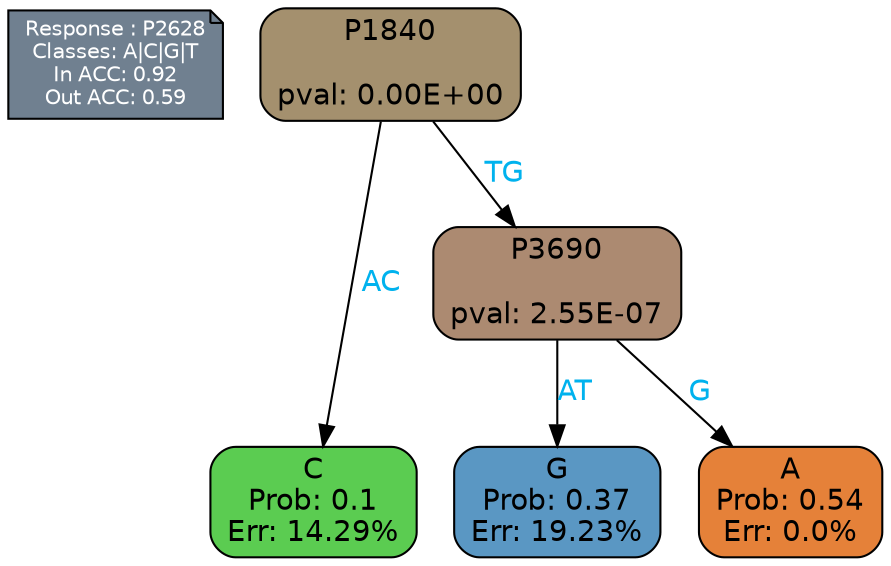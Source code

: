 digraph Tree {
node [shape=box, style="filled, rounded", color="black", fontname=helvetica] ;
graph [ranksep=equally, splines=polylines, bgcolor=transparent, dpi=600] ;
edge [fontname=helvetica] ;
LEGEND [label="Response : P2628
Classes: A|C|G|T
In ACC: 0.92
Out ACC: 0.59
",shape=note,align=left,style=filled,fillcolor="slategray",fontcolor="white",fontsize=10];1 [label="P1840

pval: 0.00E+00", fillcolor="#a4906e"] ;
2 [label="C
Prob: 0.1
Err: 14.29%", fillcolor="#5bcc51"] ;
3 [label="P3690

pval: 2.55E-07", fillcolor="#ac8a71"] ;
4 [label="G
Prob: 0.37
Err: 19.23%", fillcolor="#5a97c3"] ;
5 [label="A
Prob: 0.54
Err: 0.0%", fillcolor="#e58139"] ;
1 -> 2 [label="AC",fontcolor=deepskyblue2] ;
1 -> 3 [label="TG",fontcolor=deepskyblue2] ;
3 -> 4 [label="AT",fontcolor=deepskyblue2] ;
3 -> 5 [label="G",fontcolor=deepskyblue2] ;
{rank = same; 2;4;5;}{rank = same; LEGEND;1;}}
